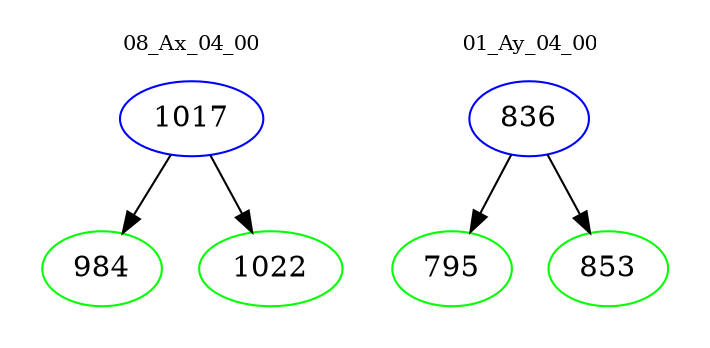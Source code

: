 digraph{
subgraph cluster_0 {
color = white
label = "08_Ax_04_00";
fontsize=10;
T0_1017 [label="1017", color="blue"]
T0_1017 -> T0_984 [color="black"]
T0_984 [label="984", color="green"]
T0_1017 -> T0_1022 [color="black"]
T0_1022 [label="1022", color="green"]
}
subgraph cluster_1 {
color = white
label = "01_Ay_04_00";
fontsize=10;
T1_836 [label="836", color="blue"]
T1_836 -> T1_795 [color="black"]
T1_795 [label="795", color="green"]
T1_836 -> T1_853 [color="black"]
T1_853 [label="853", color="green"]
}
}
